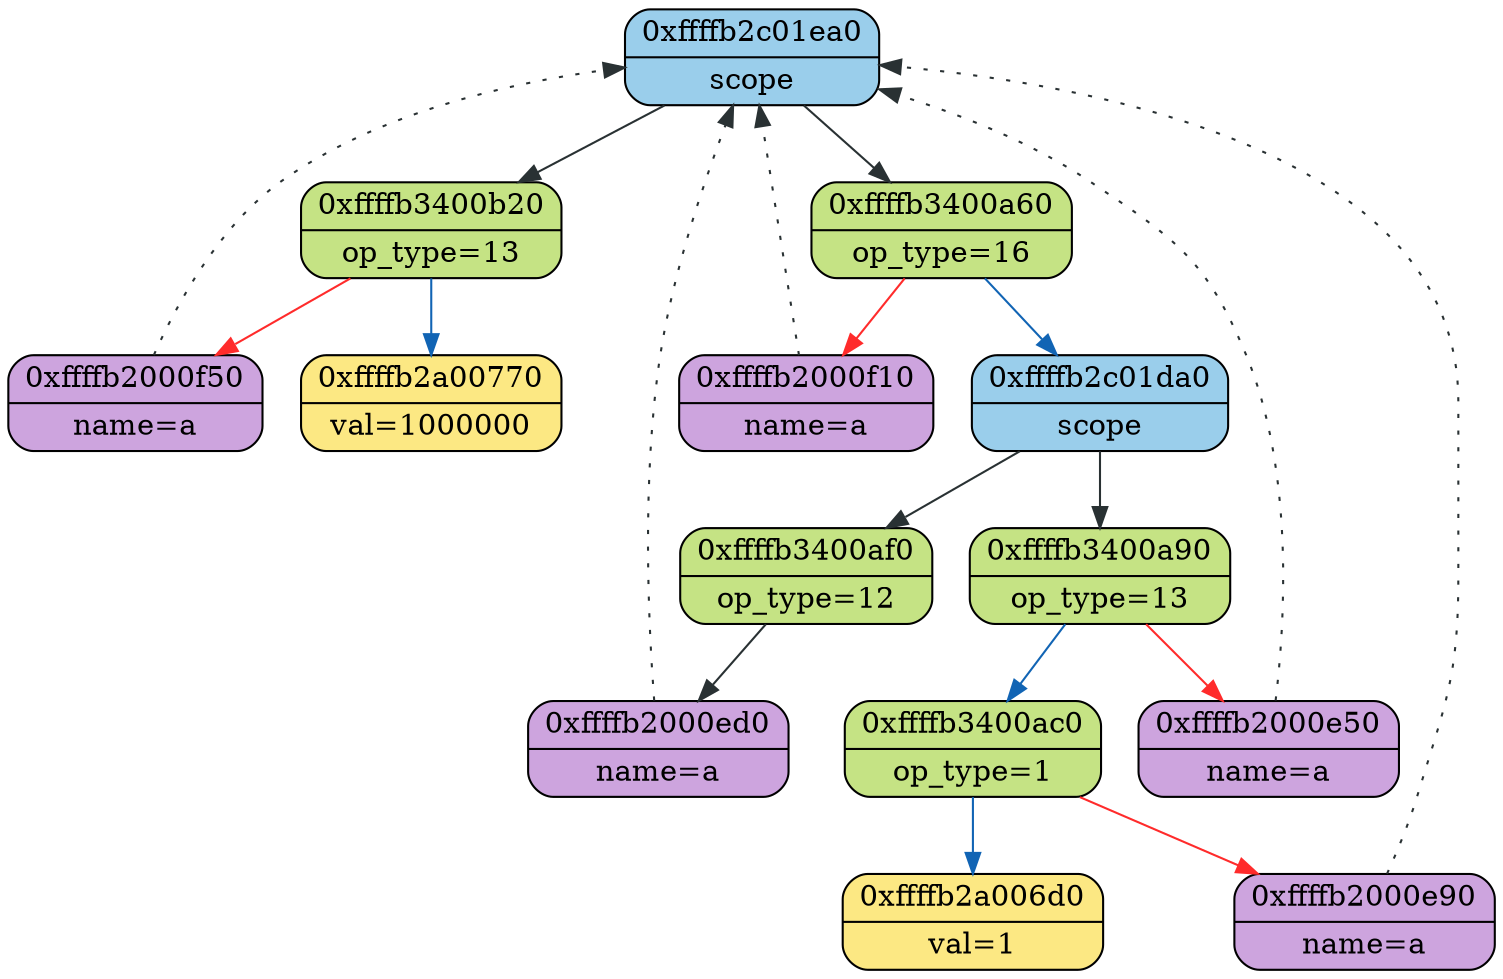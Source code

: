 digraph
{
    node_0xffffb2c01ea0[shape = Mrecord, label = "{{0xffffb2c01ea0} | {scope}}", style = "filled", fillcolor = "#9ACEEB"];
    node_0xffffb3400b20[shape = Mrecord, label = "{{0xffffb3400b20} | {op_type=13}}", style = "filled", fillcolor = "#C5E384"];
    node_0xffffb2000f50[shape = Mrecord, label = "{{0xffffb2000f50} | {name=a}}", style = "filled", fillcolor = "#CDA4DE"];
    node_0xffffb2000f50->node_0xffffb2c01ea0 [ style = "dotted", color = "#293133"];
    node_0xffffb2a00770[shape = Mrecord, label = "{{0xffffb2a00770} | {val=1000000}}", style = "filled", fillcolor = "#FCE883"];
    node_0xffffb3400b20->node_0xffffb2000f50 [color = "#FF2B2B"];
    node_0xffffb3400b20->node_0xffffb2a00770 [color = "#1164B4"];
    node_0xffffb2c01ea0->node_0xffffb3400b20 [color = "#293133"];
    node_0xffffb3400a60[shape = Mrecord, label = "{{0xffffb3400a60} | {op_type=16}}", style = "filled", fillcolor = "#C5E384"];
    node_0xffffb2000f10[shape = Mrecord, label = "{{0xffffb2000f10} | {name=a}}", style = "filled", fillcolor = "#CDA4DE"];
    node_0xffffb2000f10->node_0xffffb2c01ea0 [ style = "dotted", color = "#293133"];
    node_0xffffb2c01da0[shape = Mrecord, label = "{{0xffffb2c01da0} | {scope}}", style = "filled", fillcolor = "#9ACEEB"];
    node_0xffffb3400af0[shape = Mrecord, label = "{{0xffffb3400af0} | {op_type=12}}", style = "filled", fillcolor = "#C5E384"];
    node_0xffffb2000ed0[shape = Mrecord, label = "{{0xffffb2000ed0} | {name=a}}", style = "filled", fillcolor = "#CDA4DE"];
    node_0xffffb2000ed0->node_0xffffb2c01ea0 [ style = "dotted", color = "#293133"];
    node_0xffffb3400af0->node_0xffffb2000ed0 [color = "#293133"];
    node_0xffffb2c01da0->node_0xffffb3400af0 [color = "#293133"];
    node_0xffffb3400a90[shape = Mrecord, label = "{{0xffffb3400a90} | {op_type=13}}", style = "filled", fillcolor = "#C5E384"];
    node_0xffffb2000e50[shape = Mrecord, label = "{{0xffffb2000e50} | {name=a}}", style = "filled", fillcolor = "#CDA4DE"];
    node_0xffffb2000e50->node_0xffffb2c01ea0 [ style = "dotted", color = "#293133"];
    node_0xffffb3400ac0[shape = Mrecord, label = "{{0xffffb3400ac0} | {op_type=1}}", style = "filled", fillcolor = "#C5E384"];
    node_0xffffb2000e90[shape = Mrecord, label = "{{0xffffb2000e90} | {name=a}}", style = "filled", fillcolor = "#CDA4DE"];
    node_0xffffb2000e90->node_0xffffb2c01ea0 [ style = "dotted", color = "#293133"];
    node_0xffffb2a006d0[shape = Mrecord, label = "{{0xffffb2a006d0} | {val=1}}", style = "filled", fillcolor = "#FCE883"];
    node_0xffffb3400ac0->node_0xffffb2000e90 [color = "#FF2B2B"];
    node_0xffffb3400ac0->node_0xffffb2a006d0 [color = "#1164B4"];
    node_0xffffb3400a90->node_0xffffb2000e50 [color = "#FF2B2B"];
    node_0xffffb3400a90->node_0xffffb3400ac0 [color = "#1164B4"];
    node_0xffffb2c01da0->node_0xffffb3400a90 [color = "#293133"];
    node_0xffffb3400a60->node_0xffffb2000f10 [color = "#FF2B2B"];
    node_0xffffb3400a60->node_0xffffb2c01da0 [color = "#1164B4"];
    node_0xffffb2c01ea0->node_0xffffb3400a60 [color = "#293133"];
}